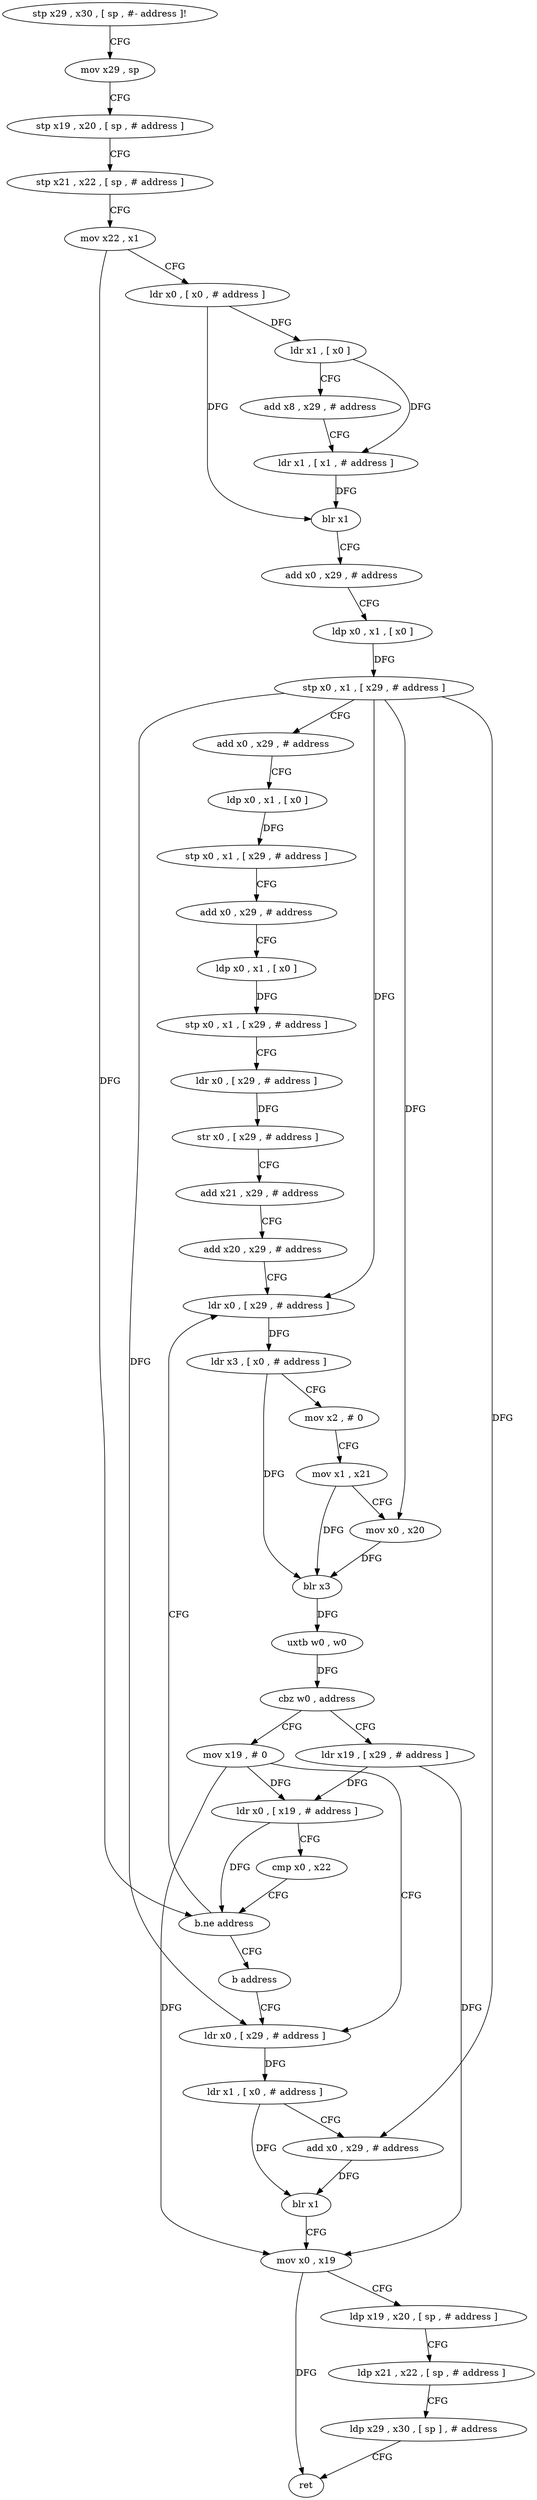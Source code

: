digraph "func" {
"79360" [label = "stp x29 , x30 , [ sp , #- address ]!" ]
"79364" [label = "mov x29 , sp" ]
"79368" [label = "stp x19 , x20 , [ sp , # address ]" ]
"79372" [label = "stp x21 , x22 , [ sp , # address ]" ]
"79376" [label = "mov x22 , x1" ]
"79380" [label = "ldr x0 , [ x0 , # address ]" ]
"79384" [label = "ldr x1 , [ x0 ]" ]
"79388" [label = "add x8 , x29 , # address" ]
"79392" [label = "ldr x1 , [ x1 , # address ]" ]
"79396" [label = "blr x1" ]
"79400" [label = "add x0 , x29 , # address" ]
"79404" [label = "ldp x0 , x1 , [ x0 ]" ]
"79408" [label = "stp x0 , x1 , [ x29 , # address ]" ]
"79412" [label = "add x0 , x29 , # address" ]
"79416" [label = "ldp x0 , x1 , [ x0 ]" ]
"79420" [label = "stp x0 , x1 , [ x29 , # address ]" ]
"79424" [label = "add x0 , x29 , # address" ]
"79428" [label = "ldp x0 , x1 , [ x0 ]" ]
"79432" [label = "stp x0 , x1 , [ x29 , # address ]" ]
"79436" [label = "ldr x0 , [ x29 , # address ]" ]
"79440" [label = "str x0 , [ x29 , # address ]" ]
"79444" [label = "add x21 , x29 , # address" ]
"79448" [label = "add x20 , x29 , # address" ]
"79452" [label = "ldr x0 , [ x29 , # address ]" ]
"79504" [label = "mov x19 , # 0" ]
"79508" [label = "ldr x0 , [ x29 , # address ]" ]
"79484" [label = "ldr x19 , [ x29 , # address ]" ]
"79488" [label = "ldr x0 , [ x19 , # address ]" ]
"79492" [label = "cmp x0 , x22" ]
"79496" [label = "b.ne address" ]
"79500" [label = "b address" ]
"79456" [label = "ldr x3 , [ x0 , # address ]" ]
"79460" [label = "mov x2 , # 0" ]
"79464" [label = "mov x1 , x21" ]
"79468" [label = "mov x0 , x20" ]
"79472" [label = "blr x3" ]
"79476" [label = "uxtb w0 , w0" ]
"79480" [label = "cbz w0 , address" ]
"79512" [label = "ldr x1 , [ x0 , # address ]" ]
"79516" [label = "add x0 , x29 , # address" ]
"79520" [label = "blr x1" ]
"79524" [label = "mov x0 , x19" ]
"79528" [label = "ldp x19 , x20 , [ sp , # address ]" ]
"79532" [label = "ldp x21 , x22 , [ sp , # address ]" ]
"79536" [label = "ldp x29 , x30 , [ sp ] , # address" ]
"79540" [label = "ret" ]
"79360" -> "79364" [ label = "CFG" ]
"79364" -> "79368" [ label = "CFG" ]
"79368" -> "79372" [ label = "CFG" ]
"79372" -> "79376" [ label = "CFG" ]
"79376" -> "79380" [ label = "CFG" ]
"79376" -> "79496" [ label = "DFG" ]
"79380" -> "79384" [ label = "DFG" ]
"79380" -> "79396" [ label = "DFG" ]
"79384" -> "79388" [ label = "CFG" ]
"79384" -> "79392" [ label = "DFG" ]
"79388" -> "79392" [ label = "CFG" ]
"79392" -> "79396" [ label = "DFG" ]
"79396" -> "79400" [ label = "CFG" ]
"79400" -> "79404" [ label = "CFG" ]
"79404" -> "79408" [ label = "DFG" ]
"79408" -> "79412" [ label = "CFG" ]
"79408" -> "79452" [ label = "DFG" ]
"79408" -> "79508" [ label = "DFG" ]
"79408" -> "79468" [ label = "DFG" ]
"79408" -> "79516" [ label = "DFG" ]
"79412" -> "79416" [ label = "CFG" ]
"79416" -> "79420" [ label = "DFG" ]
"79420" -> "79424" [ label = "CFG" ]
"79424" -> "79428" [ label = "CFG" ]
"79428" -> "79432" [ label = "DFG" ]
"79432" -> "79436" [ label = "CFG" ]
"79436" -> "79440" [ label = "DFG" ]
"79440" -> "79444" [ label = "CFG" ]
"79444" -> "79448" [ label = "CFG" ]
"79448" -> "79452" [ label = "CFG" ]
"79452" -> "79456" [ label = "DFG" ]
"79504" -> "79508" [ label = "CFG" ]
"79504" -> "79488" [ label = "DFG" ]
"79504" -> "79524" [ label = "DFG" ]
"79508" -> "79512" [ label = "DFG" ]
"79484" -> "79488" [ label = "DFG" ]
"79484" -> "79524" [ label = "DFG" ]
"79488" -> "79492" [ label = "CFG" ]
"79488" -> "79496" [ label = "DFG" ]
"79492" -> "79496" [ label = "CFG" ]
"79496" -> "79452" [ label = "CFG" ]
"79496" -> "79500" [ label = "CFG" ]
"79500" -> "79508" [ label = "CFG" ]
"79456" -> "79460" [ label = "CFG" ]
"79456" -> "79472" [ label = "DFG" ]
"79460" -> "79464" [ label = "CFG" ]
"79464" -> "79468" [ label = "CFG" ]
"79464" -> "79472" [ label = "DFG" ]
"79468" -> "79472" [ label = "DFG" ]
"79472" -> "79476" [ label = "DFG" ]
"79476" -> "79480" [ label = "DFG" ]
"79480" -> "79504" [ label = "CFG" ]
"79480" -> "79484" [ label = "CFG" ]
"79512" -> "79516" [ label = "CFG" ]
"79512" -> "79520" [ label = "DFG" ]
"79516" -> "79520" [ label = "DFG" ]
"79520" -> "79524" [ label = "CFG" ]
"79524" -> "79528" [ label = "CFG" ]
"79524" -> "79540" [ label = "DFG" ]
"79528" -> "79532" [ label = "CFG" ]
"79532" -> "79536" [ label = "CFG" ]
"79536" -> "79540" [ label = "CFG" ]
}
